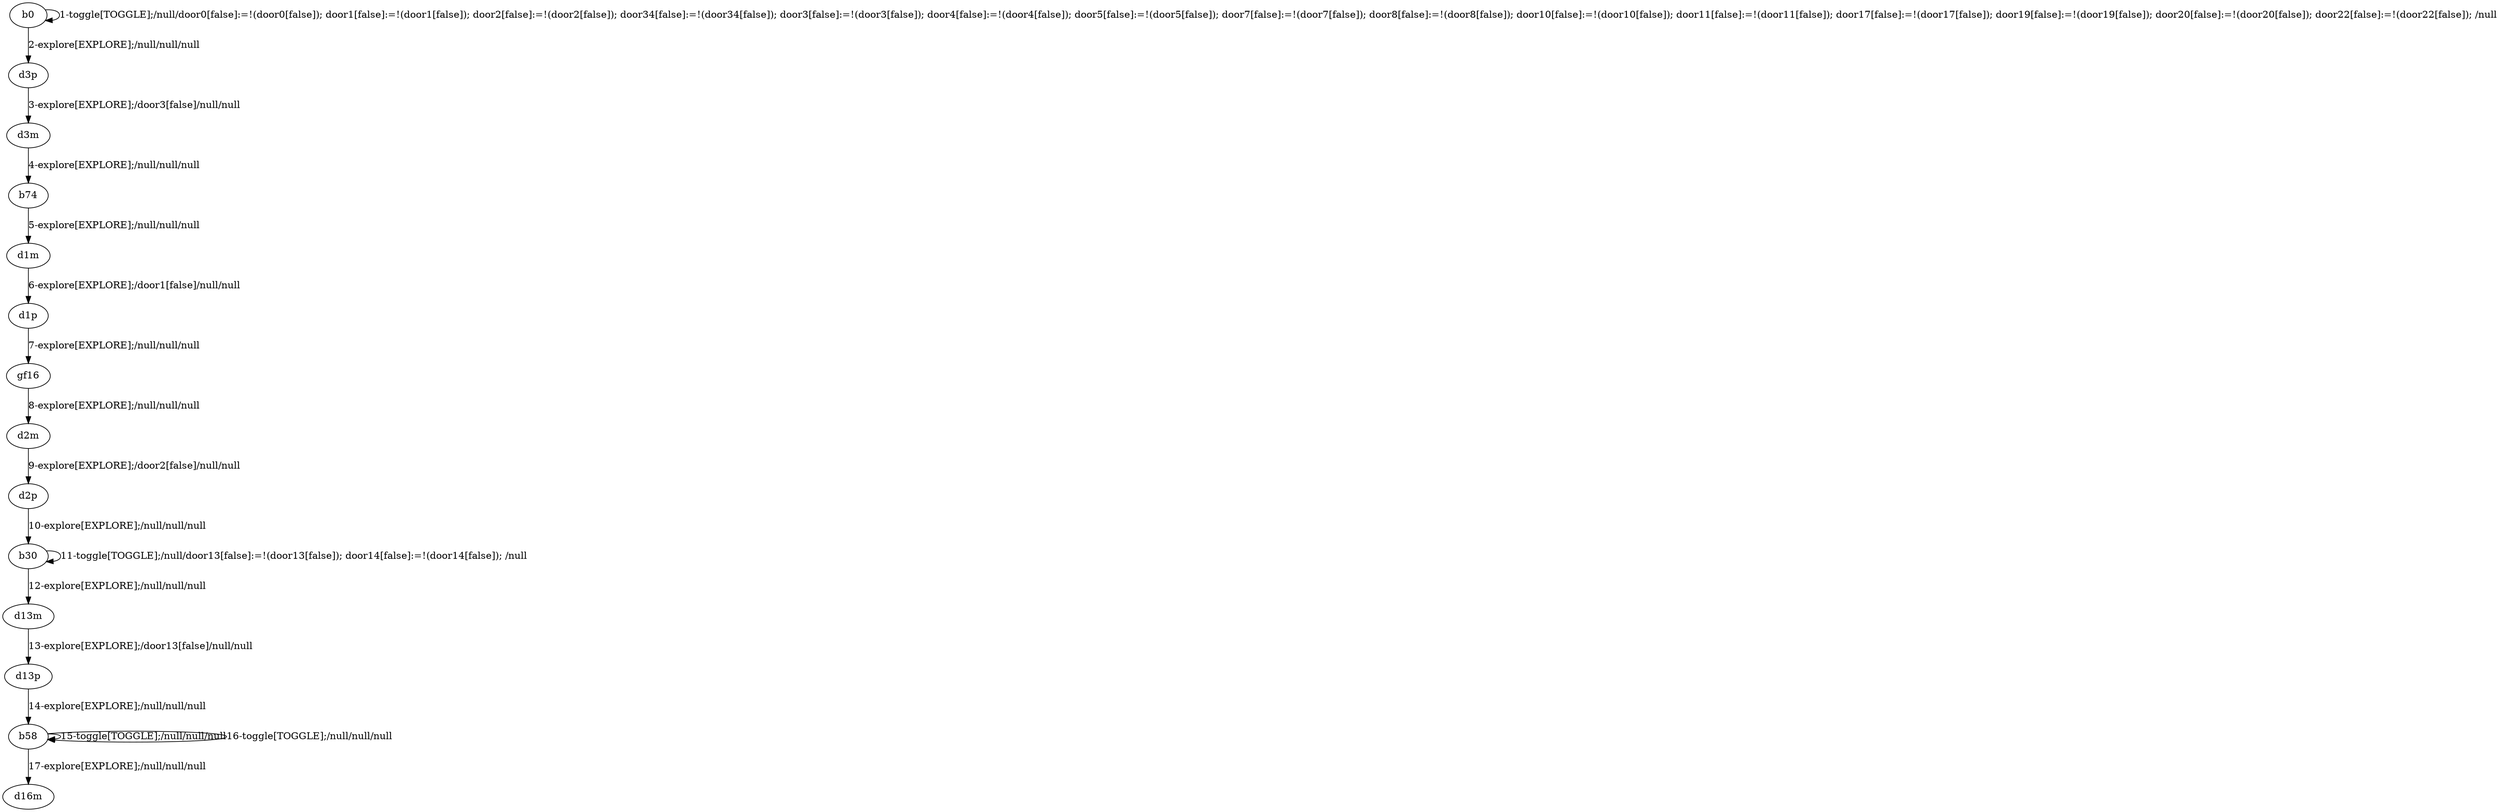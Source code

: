 # Total number of goals covered by this test: 1
# b58 --> b58

digraph g {
"b0" -> "b0" [label = "1-toggle[TOGGLE];/null/door0[false]:=!(door0[false]); door1[false]:=!(door1[false]); door2[false]:=!(door2[false]); door34[false]:=!(door34[false]); door3[false]:=!(door3[false]); door4[false]:=!(door4[false]); door5[false]:=!(door5[false]); door7[false]:=!(door7[false]); door8[false]:=!(door8[false]); door10[false]:=!(door10[false]); door11[false]:=!(door11[false]); door17[false]:=!(door17[false]); door19[false]:=!(door19[false]); door20[false]:=!(door20[false]); door22[false]:=!(door22[false]); /null"];
"b0" -> "d3p" [label = "2-explore[EXPLORE];/null/null/null"];
"d3p" -> "d3m" [label = "3-explore[EXPLORE];/door3[false]/null/null"];
"d3m" -> "b74" [label = "4-explore[EXPLORE];/null/null/null"];
"b74" -> "d1m" [label = "5-explore[EXPLORE];/null/null/null"];
"d1m" -> "d1p" [label = "6-explore[EXPLORE];/door1[false]/null/null"];
"d1p" -> "gf16" [label = "7-explore[EXPLORE];/null/null/null"];
"gf16" -> "d2m" [label = "8-explore[EXPLORE];/null/null/null"];
"d2m" -> "d2p" [label = "9-explore[EXPLORE];/door2[false]/null/null"];
"d2p" -> "b30" [label = "10-explore[EXPLORE];/null/null/null"];
"b30" -> "b30" [label = "11-toggle[TOGGLE];/null/door13[false]:=!(door13[false]); door14[false]:=!(door14[false]); /null"];
"b30" -> "d13m" [label = "12-explore[EXPLORE];/null/null/null"];
"d13m" -> "d13p" [label = "13-explore[EXPLORE];/door13[false]/null/null"];
"d13p" -> "b58" [label = "14-explore[EXPLORE];/null/null/null"];
"b58" -> "b58" [label = "15-toggle[TOGGLE];/null/null/null"];
"b58" -> "b58" [label = "16-toggle[TOGGLE];/null/null/null"];
"b58" -> "d16m" [label = "17-explore[EXPLORE];/null/null/null"];
}